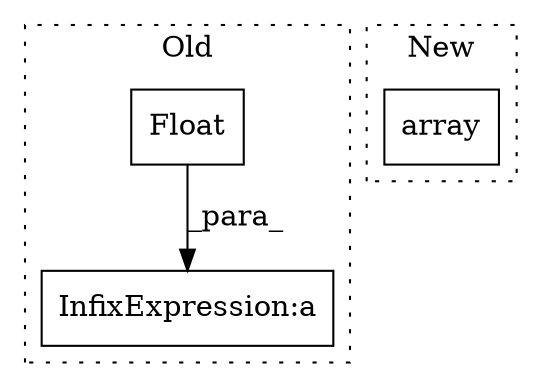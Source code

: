 digraph G {
subgraph cluster0 {
1 [label="Float" a="32" s="2223,2242" l="6,1" shape="box"];
3 [label="InfixExpression:a" a="27" s="2220" l="3" shape="box"];
label = "Old";
style="dotted";
}
subgraph cluster1 {
2 [label="array" a="32" s="2146,2185" l="6,1" shape="box"];
label = "New";
style="dotted";
}
1 -> 3 [label="_para_"];
}